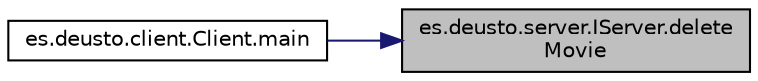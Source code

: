 digraph "es.deusto.server.IServer.deleteMovie"
{
 // LATEX_PDF_SIZE
  edge [fontname="Helvetica",fontsize="10",labelfontname="Helvetica",labelfontsize="10"];
  node [fontname="Helvetica",fontsize="10",shape=record];
  rankdir="RL";
  Node9 [label="es.deusto.server.IServer.delete\lMovie",height=0.2,width=0.4,color="black", fillcolor="grey75", style="filled", fontcolor="black",tooltip=" "];
  Node9 -> Node10 [dir="back",color="midnightblue",fontsize="10",style="solid",fontname="Helvetica"];
  Node10 [label="es.deusto.client.Client.main",height=0.2,width=0.4,color="black", fillcolor="white", style="filled",URL="$classes_1_1deusto_1_1client_1_1_client.html#a69a7526d0af9cb2341f4bf341b501152",tooltip=" "];
}
